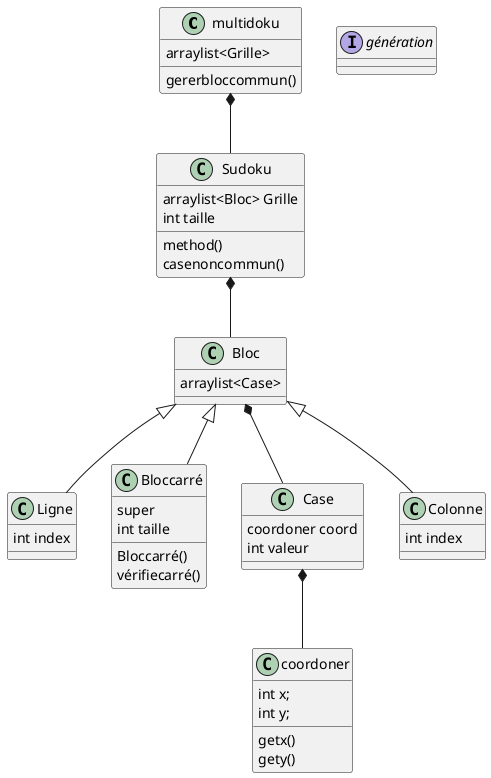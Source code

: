 @startuml
'https://plantuml.com/class-diagram

class multidoku{
arraylist<Grille>
gererbloccommun()
}
interface génération{

}
class coordoner{
int x;
int y;
getx()
gety()
}
 class Sudoku {
arraylist<Bloc> Grille
int taille
method()
casenoncommun()
}
class Bloc {
arraylist<Case>
}

class Ligne {
int index
}

class Bloccarré {
super
int taille
Bloccarré()
vérifiecarré()


}

multidoku *-- Sudoku
Case *-- coordoner
Sudoku *-- Bloc
Bloc *-- Case
Bloc <|-- Ligne
Bloc <|-- Colonne
Bloc <|-- Bloccarré

class Colonne {
int index
}
class Case {
coordoner coord
int valeur

}


@enduml